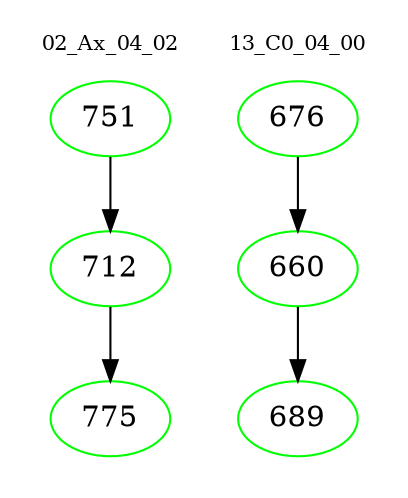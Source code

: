 digraph{
subgraph cluster_0 {
color = white
label = "02_Ax_04_02";
fontsize=10;
T0_751 [label="751", color="green"]
T0_751 -> T0_712 [color="black"]
T0_712 [label="712", color="green"]
T0_712 -> T0_775 [color="black"]
T0_775 [label="775", color="green"]
}
subgraph cluster_1 {
color = white
label = "13_C0_04_00";
fontsize=10;
T1_676 [label="676", color="green"]
T1_676 -> T1_660 [color="black"]
T1_660 [label="660", color="green"]
T1_660 -> T1_689 [color="black"]
T1_689 [label="689", color="green"]
}
}
